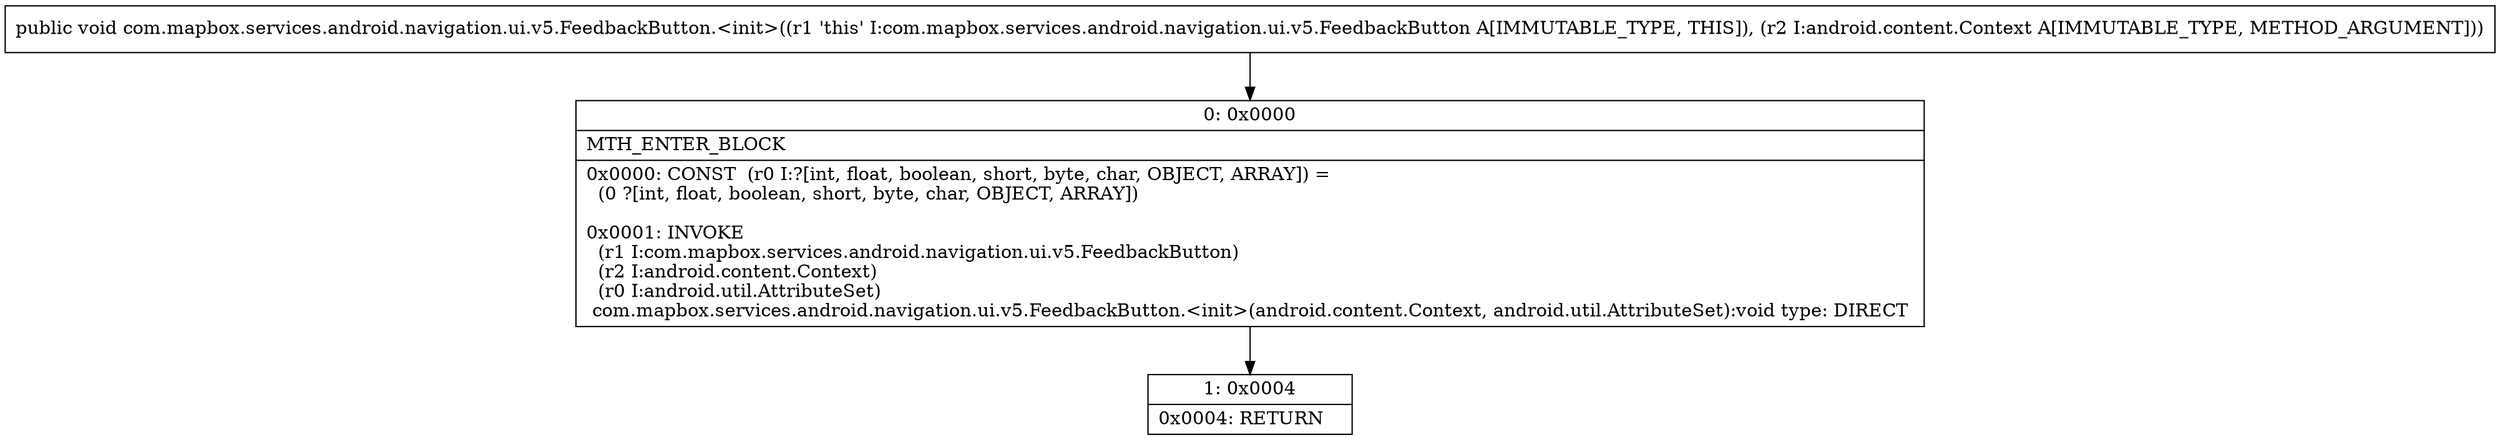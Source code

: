 digraph "CFG forcom.mapbox.services.android.navigation.ui.v5.FeedbackButton.\<init\>(Landroid\/content\/Context;)V" {
Node_0 [shape=record,label="{0\:\ 0x0000|MTH_ENTER_BLOCK\l|0x0000: CONST  (r0 I:?[int, float, boolean, short, byte, char, OBJECT, ARRAY]) = \l  (0 ?[int, float, boolean, short, byte, char, OBJECT, ARRAY])\l \l0x0001: INVOKE  \l  (r1 I:com.mapbox.services.android.navigation.ui.v5.FeedbackButton)\l  (r2 I:android.content.Context)\l  (r0 I:android.util.AttributeSet)\l com.mapbox.services.android.navigation.ui.v5.FeedbackButton.\<init\>(android.content.Context, android.util.AttributeSet):void type: DIRECT \l}"];
Node_1 [shape=record,label="{1\:\ 0x0004|0x0004: RETURN   \l}"];
MethodNode[shape=record,label="{public void com.mapbox.services.android.navigation.ui.v5.FeedbackButton.\<init\>((r1 'this' I:com.mapbox.services.android.navigation.ui.v5.FeedbackButton A[IMMUTABLE_TYPE, THIS]), (r2 I:android.content.Context A[IMMUTABLE_TYPE, METHOD_ARGUMENT])) }"];
MethodNode -> Node_0;
Node_0 -> Node_1;
}

